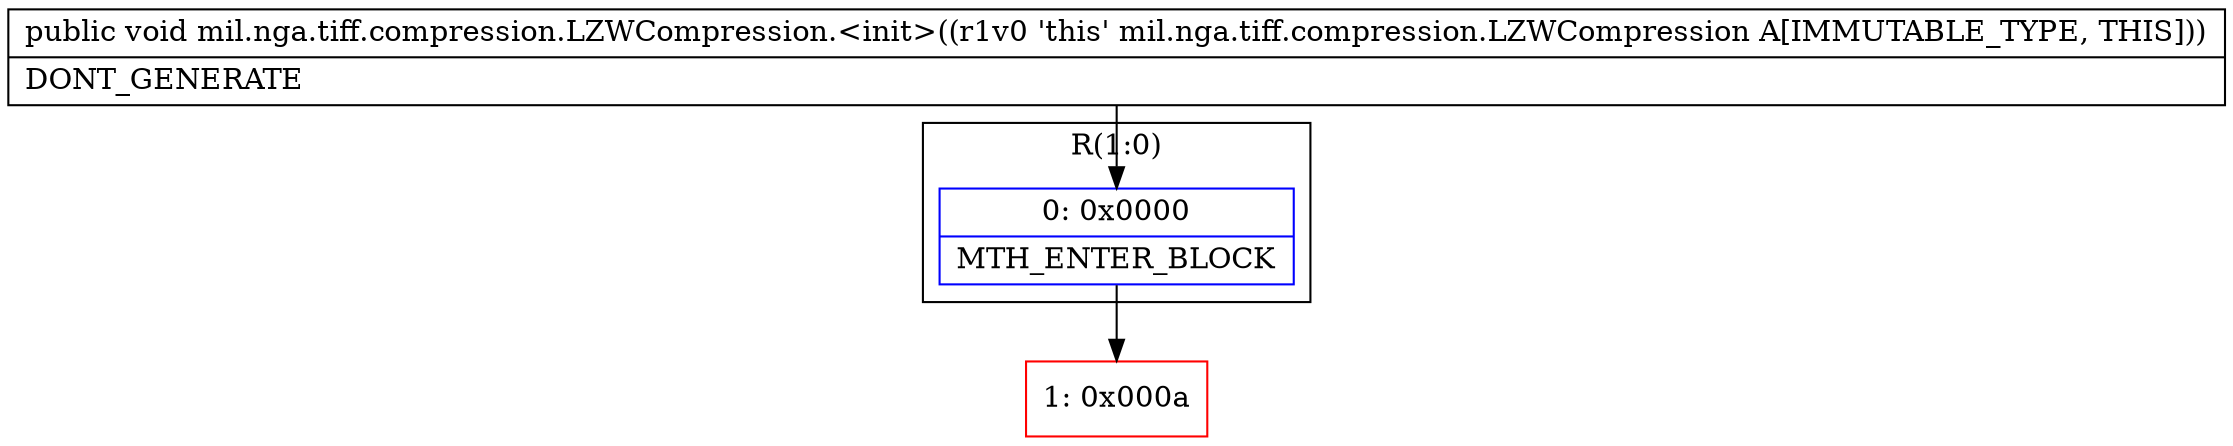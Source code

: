 digraph "CFG formil.nga.tiff.compression.LZWCompression.\<init\>()V" {
subgraph cluster_Region_19927210 {
label = "R(1:0)";
node [shape=record,color=blue];
Node_0 [shape=record,label="{0\:\ 0x0000|MTH_ENTER_BLOCK\l}"];
}
Node_1 [shape=record,color=red,label="{1\:\ 0x000a}"];
MethodNode[shape=record,label="{public void mil.nga.tiff.compression.LZWCompression.\<init\>((r1v0 'this' mil.nga.tiff.compression.LZWCompression A[IMMUTABLE_TYPE, THIS]))  | DONT_GENERATE\l}"];
MethodNode -> Node_0;
Node_0 -> Node_1;
}

